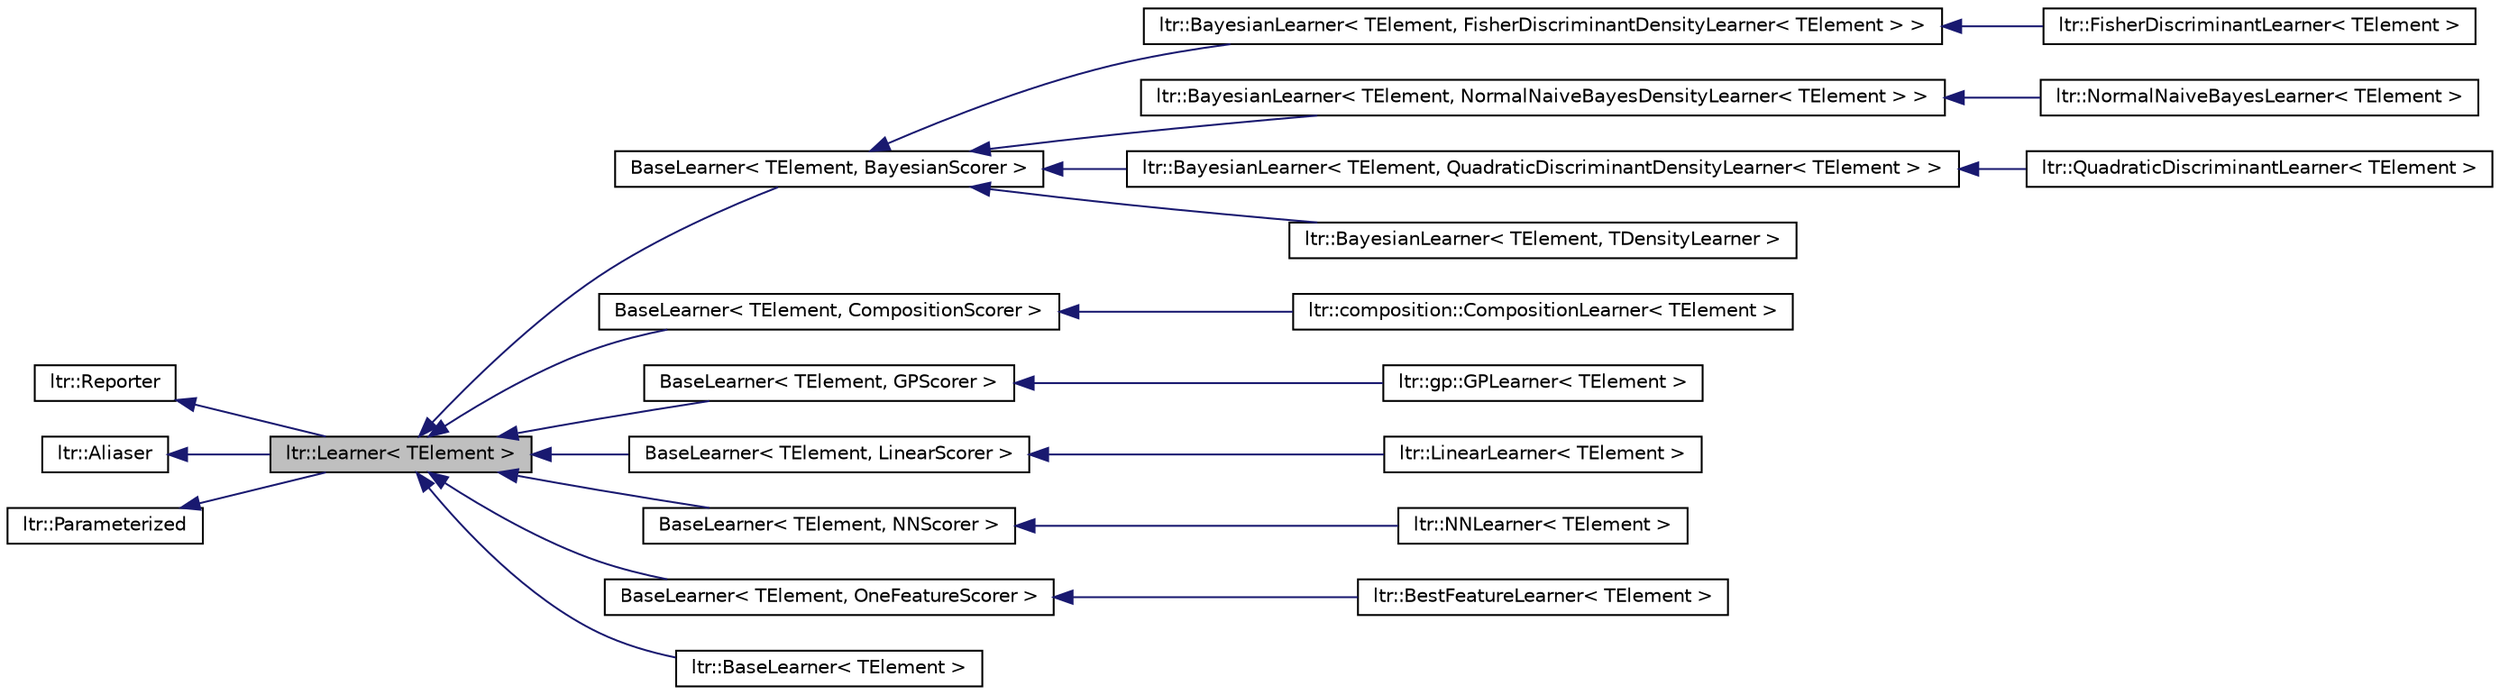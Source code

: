 digraph G
{
  edge [fontname="Helvetica",fontsize="10",labelfontname="Helvetica",labelfontsize="10"];
  node [fontname="Helvetica",fontsize="10",shape=record];
  rankdir="LR";
  Node1 [label="ltr::Learner\< TElement \>",height=0.2,width=0.4,color="black", fillcolor="grey75", style="filled" fontcolor="black"];
  Node2 -> Node1 [dir="back",color="midnightblue",fontsize="10",style="solid",fontname="Helvetica"];
  Node2 [label="ltr::Reporter",height=0.2,width=0.4,color="black", fillcolor="white", style="filled",URL="$classltr_1_1_reporter.html"];
  Node3 -> Node1 [dir="back",color="midnightblue",fontsize="10",style="solid",fontname="Helvetica"];
  Node3 [label="ltr::Aliaser",height=0.2,width=0.4,color="black", fillcolor="white", style="filled",URL="$classltr_1_1_aliaser.html",tooltip="Inherit from this class in order to use alias."];
  Node4 -> Node1 [dir="back",color="midnightblue",fontsize="10",style="solid",fontname="Helvetica"];
  Node4 [label="ltr::Parameterized",height=0.2,width=0.4,color="black", fillcolor="white", style="filled",URL="$classltr_1_1_parameterized.html"];
  Node1 -> Node5 [dir="back",color="midnightblue",fontsize="10",style="solid",fontname="Helvetica"];
  Node5 [label="BaseLearner\< TElement, BayesianScorer \>",height=0.2,width=0.4,color="black", fillcolor="white", style="filled",URL="$classltr_1_1_base_learner.html"];
  Node5 -> Node6 [dir="back",color="midnightblue",fontsize="10",style="solid",fontname="Helvetica"];
  Node6 [label="ltr::BayesianLearner\< TElement, FisherDiscriminantDensityLearner\< TElement \> \>",height=0.2,width=0.4,color="black", fillcolor="white", style="filled",URL="$classltr_1_1_bayesian_learner.html"];
  Node6 -> Node7 [dir="back",color="midnightblue",fontsize="10",style="solid",fontname="Helvetica"];
  Node7 [label="ltr::FisherDiscriminantLearner\< TElement \>",height=0.2,width=0.4,color="black", fillcolor="white", style="filled",URL="$classltr_1_1_fisher_discriminant_learner.html"];
  Node5 -> Node8 [dir="back",color="midnightblue",fontsize="10",style="solid",fontname="Helvetica"];
  Node8 [label="ltr::BayesianLearner\< TElement, NormalNaiveBayesDensityLearner\< TElement \> \>",height=0.2,width=0.4,color="black", fillcolor="white", style="filled",URL="$classltr_1_1_bayesian_learner.html"];
  Node8 -> Node9 [dir="back",color="midnightblue",fontsize="10",style="solid",fontname="Helvetica"];
  Node9 [label="ltr::NormalNaiveBayesLearner\< TElement \>",height=0.2,width=0.4,color="black", fillcolor="white", style="filled",URL="$classltr_1_1_normal_naive_bayes_learner.html"];
  Node5 -> Node10 [dir="back",color="midnightblue",fontsize="10",style="solid",fontname="Helvetica"];
  Node10 [label="ltr::BayesianLearner\< TElement, QuadraticDiscriminantDensityLearner\< TElement \> \>",height=0.2,width=0.4,color="black", fillcolor="white", style="filled",URL="$classltr_1_1_bayesian_learner.html"];
  Node10 -> Node11 [dir="back",color="midnightblue",fontsize="10",style="solid",fontname="Helvetica"];
  Node11 [label="ltr::QuadraticDiscriminantLearner\< TElement \>",height=0.2,width=0.4,color="black", fillcolor="white", style="filled",URL="$classltr_1_1_quadratic_discriminant_learner.html"];
  Node5 -> Node12 [dir="back",color="midnightblue",fontsize="10",style="solid",fontname="Helvetica"];
  Node12 [label="ltr::BayesianLearner\< TElement, TDensityLearner \>",height=0.2,width=0.4,color="black", fillcolor="white", style="filled",URL="$classltr_1_1_bayesian_learner.html"];
  Node1 -> Node13 [dir="back",color="midnightblue",fontsize="10",style="solid",fontname="Helvetica"];
  Node13 [label="BaseLearner\< TElement, CompositionScorer \>",height=0.2,width=0.4,color="black", fillcolor="white", style="filled",URL="$classltr_1_1_base_learner.html"];
  Node13 -> Node14 [dir="back",color="midnightblue",fontsize="10",style="solid",fontname="Helvetica"];
  Node14 [label="ltr::composition::CompositionLearner\< TElement \>",height=0.2,width=0.4,color="black", fillcolor="white", style="filled",URL="$classltr_1_1composition_1_1_composition_learner.html",tooltip="Learner, wich uses other learner (weak learner), produces with it different scorers and tie them into..."];
  Node1 -> Node15 [dir="back",color="midnightblue",fontsize="10",style="solid",fontname="Helvetica"];
  Node15 [label="BaseLearner\< TElement, GPScorer \>",height=0.2,width=0.4,color="black", fillcolor="white", style="filled",URL="$classltr_1_1_base_learner.html"];
  Node15 -> Node16 [dir="back",color="midnightblue",fontsize="10",style="solid",fontname="Helvetica"];
  Node16 [label="ltr::gp::GPLearner\< TElement \>",height=0.2,width=0.4,color="black", fillcolor="white", style="filled",URL="$classltr_1_1gp_1_1_g_p_learner.html",tooltip="GPLearner Implements genetic programming approach applied to learning to rank."];
  Node1 -> Node17 [dir="back",color="midnightblue",fontsize="10",style="solid",fontname="Helvetica"];
  Node17 [label="BaseLearner\< TElement, LinearScorer \>",height=0.2,width=0.4,color="black", fillcolor="white", style="filled",URL="$classltr_1_1_base_learner.html"];
  Node17 -> Node18 [dir="back",color="midnightblue",fontsize="10",style="solid",fontname="Helvetica"];
  Node18 [label="ltr::LinearLearner\< TElement \>",height=0.2,width=0.4,color="black", fillcolor="white", style="filled",URL="$classltr_1_1_linear_learner.html"];
  Node1 -> Node19 [dir="back",color="midnightblue",fontsize="10",style="solid",fontname="Helvetica"];
  Node19 [label="BaseLearner\< TElement, NNScorer \>",height=0.2,width=0.4,color="black", fillcolor="white", style="filled",URL="$classltr_1_1_base_learner.html"];
  Node19 -> Node20 [dir="back",color="midnightblue",fontsize="10",style="solid",fontname="Helvetica"];
  Node20 [label="ltr::NNLearner\< TElement \>",height=0.2,width=0.4,color="black", fillcolor="white", style="filled",URL="$classltr_1_1_n_n_learner.html",tooltip="NNLearner Implements nearest neighbor approach."];
  Node1 -> Node21 [dir="back",color="midnightblue",fontsize="10",style="solid",fontname="Helvetica"];
  Node21 [label="BaseLearner\< TElement, OneFeatureScorer \>",height=0.2,width=0.4,color="black", fillcolor="white", style="filled",URL="$classltr_1_1_base_learner.html"];
  Node21 -> Node22 [dir="back",color="midnightblue",fontsize="10",style="solid",fontname="Helvetica"];
  Node22 [label="ltr::BestFeatureLearner\< TElement \>",height=0.2,width=0.4,color="black", fillcolor="white", style="filled",URL="$classltr_1_1_best_feature_learner.html"];
  Node1 -> Node23 [dir="back",color="midnightblue",fontsize="10",style="solid",fontname="Helvetica"];
  Node23 [label="ltr::BaseLearner\< TElement \>",height=0.2,width=0.4,color="black", fillcolor="white", style="filled",URL="$classltr_1_1_base_learner.html"];
}
